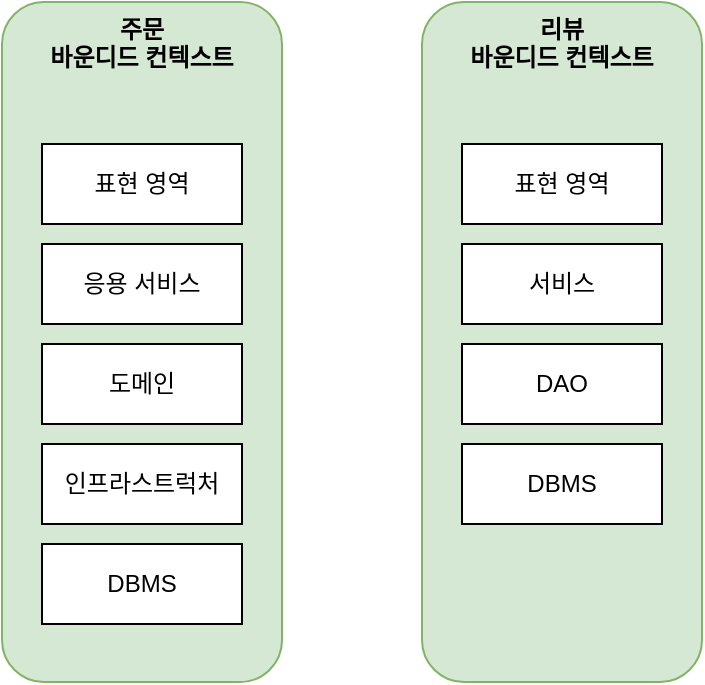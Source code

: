 <mxfile version="24.6.4" type="device">
  <diagram name="페이지-1" id="MrBo_Xqo4rc-M-ifHi-H">
    <mxGraphModel dx="1114" dy="682" grid="1" gridSize="10" guides="1" tooltips="1" connect="1" arrows="1" fold="1" page="1" pageScale="1" pageWidth="827" pageHeight="1169" math="0" shadow="0">
      <root>
        <mxCell id="0" />
        <mxCell id="1" parent="0" />
        <mxCell id="YRBXo3h6b5i5AJfXXooj-1" value="주문&lt;div&gt;바운디드 컨텍스트&lt;/div&gt;" style="rounded=1;whiteSpace=wrap;html=1;verticalAlign=top;fillColor=#d5e8d4;strokeColor=#82b366;fontStyle=1" vertex="1" parent="1">
          <mxGeometry x="60" y="50" width="140" height="340" as="geometry" />
        </mxCell>
        <mxCell id="YRBXo3h6b5i5AJfXXooj-3" value="인프라스트럭처" style="rounded=0;whiteSpace=wrap;html=1;" vertex="1" parent="1">
          <mxGeometry x="80" y="271" width="100" height="40" as="geometry" />
        </mxCell>
        <mxCell id="YRBXo3h6b5i5AJfXXooj-4" value="표현 영역" style="rounded=0;whiteSpace=wrap;html=1;" vertex="1" parent="1">
          <mxGeometry x="80" y="121" width="100" height="40" as="geometry" />
        </mxCell>
        <mxCell id="YRBXo3h6b5i5AJfXXooj-5" value="응용 서비스" style="rounded=0;whiteSpace=wrap;html=1;" vertex="1" parent="1">
          <mxGeometry x="80" y="171" width="100" height="40" as="geometry" />
        </mxCell>
        <mxCell id="YRBXo3h6b5i5AJfXXooj-6" value="도메인" style="rounded=0;whiteSpace=wrap;html=1;" vertex="1" parent="1">
          <mxGeometry x="80" y="221" width="100" height="40" as="geometry" />
        </mxCell>
        <mxCell id="YRBXo3h6b5i5AJfXXooj-7" value="DBMS" style="rounded=0;whiteSpace=wrap;html=1;" vertex="1" parent="1">
          <mxGeometry x="80" y="321" width="100" height="40" as="geometry" />
        </mxCell>
        <mxCell id="YRBXo3h6b5i5AJfXXooj-8" value="&lt;div&gt;리뷰&lt;/div&gt;&lt;div&gt;바운디드 컨텍스트&lt;/div&gt;" style="rounded=1;whiteSpace=wrap;html=1;verticalAlign=top;fillColor=#d5e8d4;strokeColor=#82b366;fontStyle=1" vertex="1" parent="1">
          <mxGeometry x="270" y="50" width="140" height="340" as="geometry" />
        </mxCell>
        <mxCell id="YRBXo3h6b5i5AJfXXooj-9" value="DBMS" style="rounded=0;whiteSpace=wrap;html=1;" vertex="1" parent="1">
          <mxGeometry x="290" y="271" width="100" height="40" as="geometry" />
        </mxCell>
        <mxCell id="YRBXo3h6b5i5AJfXXooj-10" value="표현 영역" style="rounded=0;whiteSpace=wrap;html=1;" vertex="1" parent="1">
          <mxGeometry x="290" y="121" width="100" height="40" as="geometry" />
        </mxCell>
        <mxCell id="YRBXo3h6b5i5AJfXXooj-11" value="서비스" style="rounded=0;whiteSpace=wrap;html=1;" vertex="1" parent="1">
          <mxGeometry x="290" y="171" width="100" height="40" as="geometry" />
        </mxCell>
        <mxCell id="YRBXo3h6b5i5AJfXXooj-12" value="DAO" style="rounded=0;whiteSpace=wrap;html=1;" vertex="1" parent="1">
          <mxGeometry x="290" y="221" width="100" height="40" as="geometry" />
        </mxCell>
      </root>
    </mxGraphModel>
  </diagram>
</mxfile>
